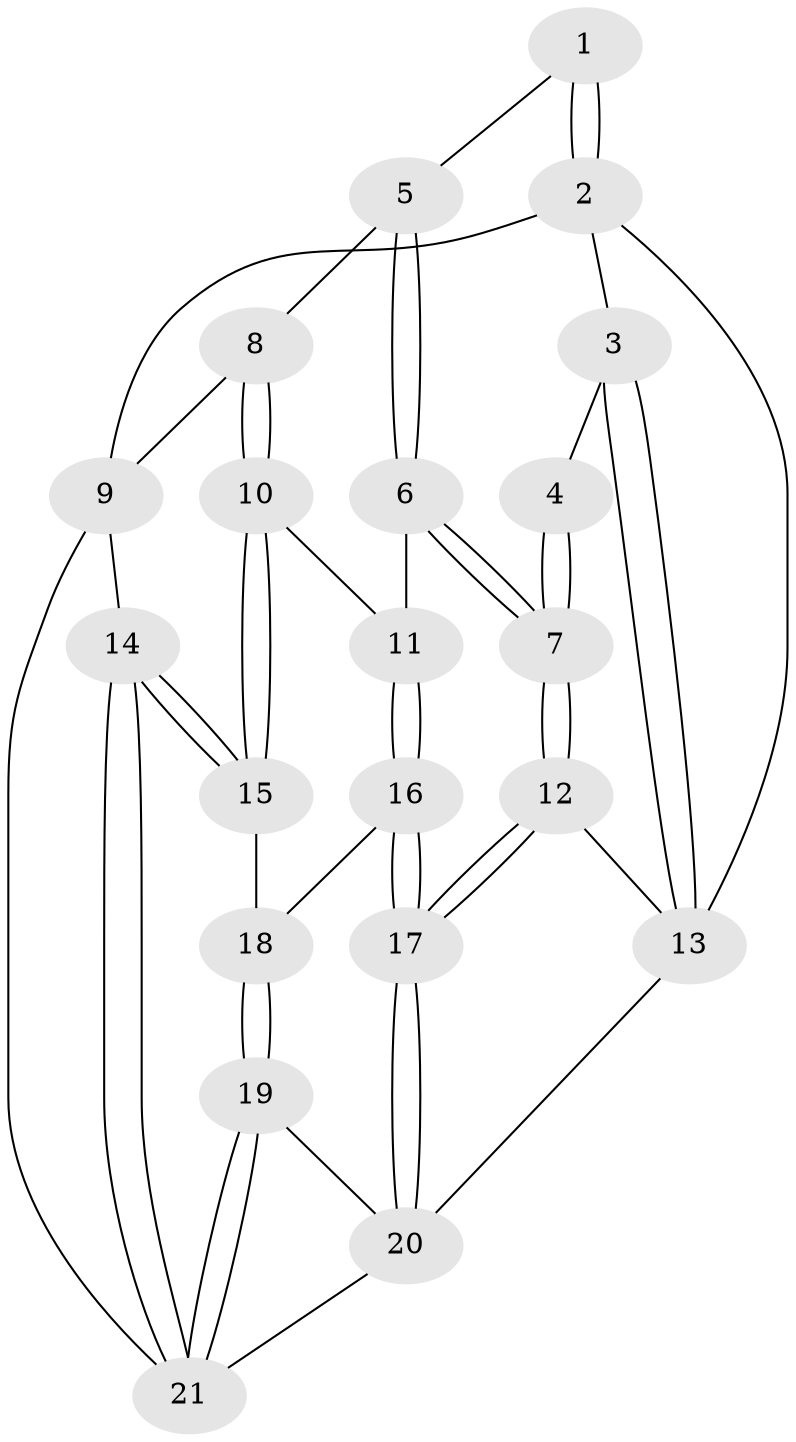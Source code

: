 // Generated by graph-tools (version 1.1) at 2025/46/02/15/25 05:46:28]
// undirected, 21 vertices, 49 edges
graph export_dot {
graph [start="1"]
  node [color=gray90,style=filled];
  1 [pos="+0.7313429893548048+0.05130031997633361"];
  2 [pos="+0+0"];
  3 [pos="+0+0"];
  4 [pos="+0.3850904339525114+0.2630588013613304"];
  5 [pos="+0.7703134307012856+0.05349525289784137"];
  6 [pos="+0.5778601762161559+0.39552969556698614"];
  7 [pos="+0.3614033192130508+0.5125595024792555"];
  8 [pos="+0.7721336167921333+0.05322396873054471"];
  9 [pos="+1+0"];
  10 [pos="+0.7167327748713755+0.4899896293344601"];
  11 [pos="+0.662877372974438+0.5312319144312789"];
  12 [pos="+0.29704578577737456+0.6557540459974693"];
  13 [pos="+0.07614989295453246+0.5725043370695102"];
  14 [pos="+1+0.5801931496247381"];
  15 [pos="+0.9771092951219971+0.5740295853583838"];
  16 [pos="+0.6507269749487234+0.5544711370050263"];
  17 [pos="+0.4211886524454688+0.8253102171149572"];
  18 [pos="+0.7960768919171135+0.609751123754184"];
  19 [pos="+0.44265767967893555+0.8668424485480497"];
  20 [pos="+0.43554224841338407+0.8646444516232428"];
  21 [pos="+1+1"];
  1 -- 2;
  1 -- 2;
  1 -- 5;
  2 -- 3;
  2 -- 9;
  2 -- 13;
  3 -- 4;
  3 -- 13;
  3 -- 13;
  4 -- 7;
  4 -- 7;
  5 -- 6;
  5 -- 6;
  5 -- 8;
  6 -- 7;
  6 -- 7;
  6 -- 11;
  7 -- 12;
  7 -- 12;
  8 -- 9;
  8 -- 10;
  8 -- 10;
  9 -- 14;
  9 -- 21;
  10 -- 11;
  10 -- 15;
  10 -- 15;
  11 -- 16;
  11 -- 16;
  12 -- 13;
  12 -- 17;
  12 -- 17;
  13 -- 20;
  14 -- 15;
  14 -- 15;
  14 -- 21;
  14 -- 21;
  15 -- 18;
  16 -- 17;
  16 -- 17;
  16 -- 18;
  17 -- 20;
  17 -- 20;
  18 -- 19;
  18 -- 19;
  19 -- 20;
  19 -- 21;
  19 -- 21;
  20 -- 21;
}
